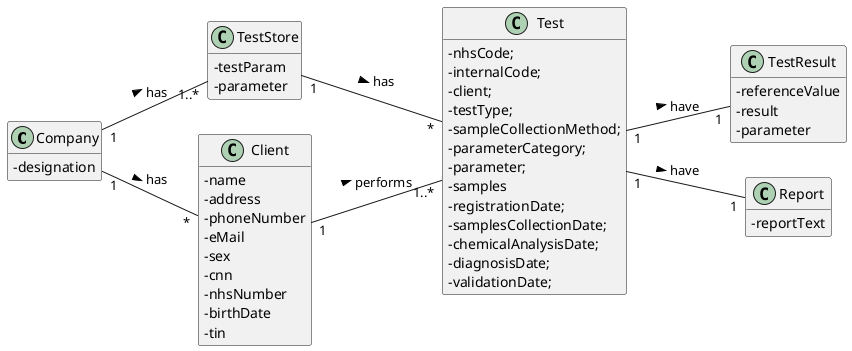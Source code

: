 @startuml
skinparam classAttributeIconSize 0
hide methods
left to right direction

class Company {
  -designation
}

Class TestStore {
  -testParam
  -parameter
}

class Test {
  -nhsCode;
  -internalCode;
  -client;
  -testType;
  -sampleCollectionMethod;
  -parameterCategory;
  -parameter;
  -samples
  -registrationDate;
  -samplesCollectionDate;
  -chemicalAnalysisDate;
  -diagnosisDate;
  -validationDate;
}

class Client {
  -name
  -address
  -phoneNumber
  -eMail
  -sex
  -cnn
  -nhsNumber
  -birthDate
  -tin
}

Class TestResult {
  -referenceValue
  -result
  -parameter
}

Class Report {
  -reportText
}

Company "1" -- "1..*" TestStore : has >
Company "1" -- "*" Client : has >
TestStore "1" -- "*" Test : has >
Client "1" -- "1..*" Test : performs >
Test "1" -- "1" TestResult : have >
Test "1" -- "1" Report : have >
@enduml